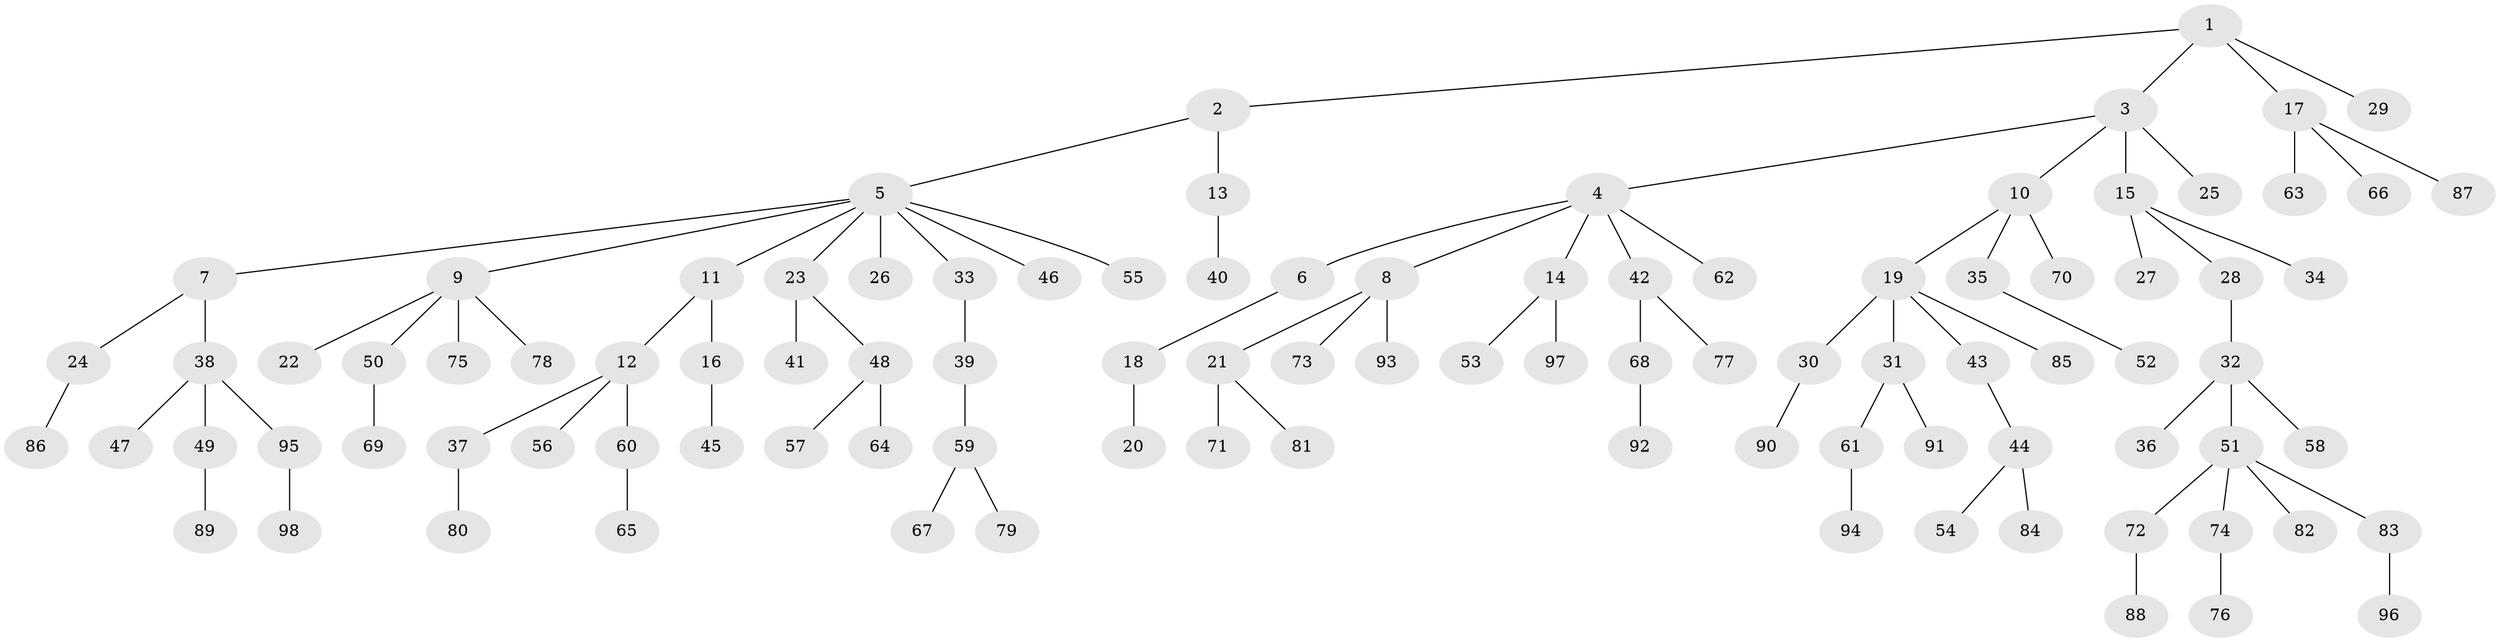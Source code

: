 // Generated by graph-tools (version 1.1) at 2025/02/03/09/25 03:02:31]
// undirected, 98 vertices, 97 edges
graph export_dot {
graph [start="1"]
  node [color=gray90,style=filled];
  1;
  2;
  3;
  4;
  5;
  6;
  7;
  8;
  9;
  10;
  11;
  12;
  13;
  14;
  15;
  16;
  17;
  18;
  19;
  20;
  21;
  22;
  23;
  24;
  25;
  26;
  27;
  28;
  29;
  30;
  31;
  32;
  33;
  34;
  35;
  36;
  37;
  38;
  39;
  40;
  41;
  42;
  43;
  44;
  45;
  46;
  47;
  48;
  49;
  50;
  51;
  52;
  53;
  54;
  55;
  56;
  57;
  58;
  59;
  60;
  61;
  62;
  63;
  64;
  65;
  66;
  67;
  68;
  69;
  70;
  71;
  72;
  73;
  74;
  75;
  76;
  77;
  78;
  79;
  80;
  81;
  82;
  83;
  84;
  85;
  86;
  87;
  88;
  89;
  90;
  91;
  92;
  93;
  94;
  95;
  96;
  97;
  98;
  1 -- 2;
  1 -- 3;
  1 -- 17;
  1 -- 29;
  2 -- 5;
  2 -- 13;
  3 -- 4;
  3 -- 10;
  3 -- 15;
  3 -- 25;
  4 -- 6;
  4 -- 8;
  4 -- 14;
  4 -- 42;
  4 -- 62;
  5 -- 7;
  5 -- 9;
  5 -- 11;
  5 -- 23;
  5 -- 26;
  5 -- 33;
  5 -- 46;
  5 -- 55;
  6 -- 18;
  7 -- 24;
  7 -- 38;
  8 -- 21;
  8 -- 73;
  8 -- 93;
  9 -- 22;
  9 -- 50;
  9 -- 75;
  9 -- 78;
  10 -- 19;
  10 -- 35;
  10 -- 70;
  11 -- 12;
  11 -- 16;
  12 -- 37;
  12 -- 56;
  12 -- 60;
  13 -- 40;
  14 -- 53;
  14 -- 97;
  15 -- 27;
  15 -- 28;
  15 -- 34;
  16 -- 45;
  17 -- 63;
  17 -- 66;
  17 -- 87;
  18 -- 20;
  19 -- 30;
  19 -- 31;
  19 -- 43;
  19 -- 85;
  21 -- 71;
  21 -- 81;
  23 -- 41;
  23 -- 48;
  24 -- 86;
  28 -- 32;
  30 -- 90;
  31 -- 61;
  31 -- 91;
  32 -- 36;
  32 -- 51;
  32 -- 58;
  33 -- 39;
  35 -- 52;
  37 -- 80;
  38 -- 47;
  38 -- 49;
  38 -- 95;
  39 -- 59;
  42 -- 68;
  42 -- 77;
  43 -- 44;
  44 -- 54;
  44 -- 84;
  48 -- 57;
  48 -- 64;
  49 -- 89;
  50 -- 69;
  51 -- 72;
  51 -- 74;
  51 -- 82;
  51 -- 83;
  59 -- 67;
  59 -- 79;
  60 -- 65;
  61 -- 94;
  68 -- 92;
  72 -- 88;
  74 -- 76;
  83 -- 96;
  95 -- 98;
}
